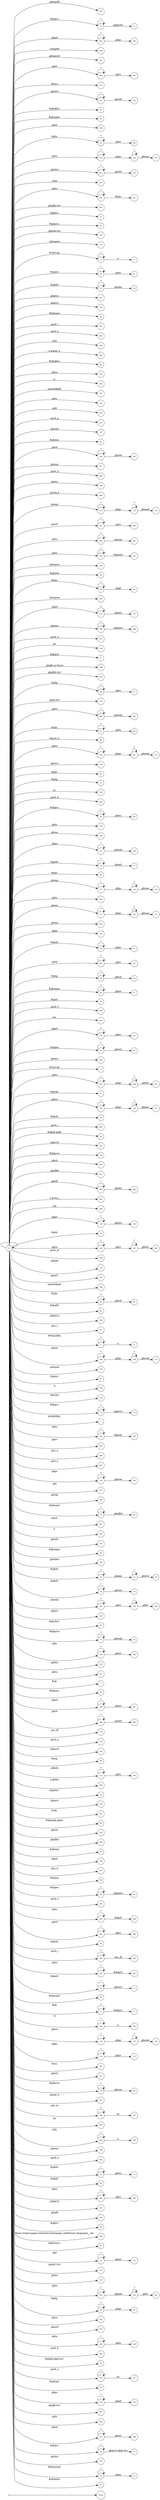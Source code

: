 digraph NFA {
  rankdir=LR;
  node [shape=circle, fontsize=10];
  __start [shape=point, label=""];
  __start -> None;
  158 [label="158"];
  70 [label="70"];
  105 [label="105"];
  182 [label="182"];
  296 [label="296"];
  161 [label="161"];
  260 [label="260"];
  273 [label="273"];
  211 [label="211"];
  83 [label="83"];
  54 [label="54"];
  51 [label="51"];
  259 [label="259"];
  237 [label="237"];
  95 [label="95"];
  123 [label="123"];
  213 [label="213"];
  291 [label="291"];
  230 [label="230"];
  200 [label="200"];
  112 [label="112"];
  119 [label="119"];
  138 [label="138"];
  11 [label="11"];
  81 [label="81"];
  133 [label="133"];
  155 [label="155"];
  157 [label="157"];
  3 [label="3"];
  66 [label="66"];
  25 [label="25"];
  187 [label="187"];
  193 [label="193"];
  46 [label="46"];
  287 [label="287"];
  265 [label="265"];
  293 [label="293"];
  299 [label="299"];
  84 [label="84"];
  252 [label="252"];
  140 [label="140"];
  305 [label="305"];
  227 [label="227"];
  261 [label="261"];
  245 [label="245"];
  307 [label="307"];
  48 [label="48"];
  144 [label="144"];
  171 [label="171"];
  263 [label="263"];
  281 [label="281"];
  147 [label="147"];
  45 [label="45"];
  206 [label="206"];
  251 [label="251"];
  173 [label="173"];
  286 [label="286"];
  239 [label="239"];
  15 [label="15"];
  149 [label="149"];
  268 [label="268"];
  116 [label="116"];
  114 [label="114"];
  19 [label="19"];
  257 [label="257"];
  242 [label="242"];
  226 [label="226"];
  23 [label="23"];
  62 [label="62"];
  73 [label="73"];
  248 [label="248"];
  162 [label="162"];
  39 [label="39"];
  89 [label="89"];
  160 [label="160"];
  172 [label="172"];
  188 [label="188"];
  275 [label="275"];
  9 [label="9"];
  96 [label="96"];
  103 [label="103"];
  277 [label="277"];
  21 [label="21"];
  4 [label="4"];
  37 [label="37"];
  198 [label="198"];
  202 [label="202"];
  30 [label="30"];
  142 [label="142"];
  240 [label="240"];
  91 [label="91"];
  99 [label="99"];
  209 [label="209"];
  120 [label="120"];
  258 [label="258"];
  150 [label="150"];
  85 [label="85"];
  27 [label="27"];
  217 [label="217"];
  308 [label="308"];
  282 [label="282"];
  68 [label="68"];
  219 [label="219"];
  146 [label="146"];
  233 [label="233"];
  295 [label="295"];
  137 [label="137"];
  16 [label="16"];
  88 [label="88"];
  64 [label="64"];
  117 [label="117"];
  249 [label="249"];
  111 [label="111"];
  250 [label="250"];
  256 [label="256"];
  78 [label="78"];
  127 [label="127"];
  141 [label="141"];
  26 [label="26"];
  207 [label="207"];
  214 [label="214"];
  20 [label="20"];
  216 [label="216"];
  285 [label="285"];
  32 [label="32"];
  50 [label="50"];
  44 [label="44"];
  280 [label="280"];
  302 [label="302"];
  223 [label="223"];
  170 [label="170"];
  53 [label="53"];
  61 [label="61"];
  164 [label="164"];
  225 [label="225"];
  234 [label="234"];
  2 [label="2"];
  235 [label="235"];
  41 [label="41"];
  129 [label="129"];
  115 [label="115"];
  189 [label="189"];
  43 [label="43"];
  283 [label="283"];
  121 [label="121"];
  35 [label="35"];
  191 [label="191"];
  33 [label="33"];
  76 [label="76"];
  204 [label="204"];
  205 [label="205"];
  201 [label="201"];
  255 [label="255"];
  300 [label="300"];
  29 [label="29"];
  290 [label="290"];
  178 [label="178"];
  241 [label="241"];
  10 [label="10"];
  246 [label="246"];
  288 [label="288"];
  134 [label="134"];
  152 [label="152"];
  181 [label="181"];
  306 [label="306"];
  130 [label="130"];
  93 [label="93"];
  122 [label="122"];
  82 [label="82"];
  168 [label="168"];
  190 [label="190"];
  271 [label="271"];
  5 [label="5"];
  108 [label="108"];
  125 [label="125"];
  13 [label="13"];
  159 [label="159"];
  31 [label="31"];
  87 [label="87"];
  128 [label="128"];
  289 [label="289"];
  102 [label="102"];
  124 [label="124"];
  72 [label="72"];
  6 [label="6"];
  1 [label="1"];
  224 [label="224"];
  253 [label="253"];
  269 [label="269"];
  267 [label="267"];
  139 [label="139"];
  215 [label="215"];
  143 [label="143"];
  47 [label="47"];
  304 [label="304"];
  229 [label="229"];
  297 [label="297"];
  154 [label="154"];
  49 [label="49"];
  156 [label="156"];
  166 [label="166"];
  22 [label="22"];
  18 [label="18"];
  184 [label="184"];
  69 [label="69"];
  118 [label="118"];
  195 [label="195"];
  40 [label="40"];
  77 [label="77"];
  165 [label="165"];
  218 [label="218"];
  221 [label="221"];
  231 [label="231"];
  177 [label="177"];
  7 [label="7"];
  65 [label="65"];
  180 [label="180"];
  208 [label="208"];
  274 [label="274"];
  279 [label="279"];
  192 [label="192"];
  98 [label="98"];
  135 [label="135"];
  298 [label="298"];
  109 [label="109"];
  42 [label="42"];
  194 [label="194"];
  301 [label="301"];
  58 [label="58"];
  220 [label="220"];
  199 [label="199"];
  113 [label="113"];
  247 [label="247"];
  55 [label="55"];
  169 [label="169"];
  175 [label="175"];
  71 [label="71"];
  270 [label="270"];
  136 [label="136"];
  60 [label="60"];
  63 [label="63"];
  278 [label="278"];
  80 [label="80"];
  228 [label="228"];
  185 [label="185"];
  203 [label="203"];
  38 [label="38"];
  212 [label="212"];
  17 [label="17"];
  284 [label="284"];
  222 [label="222"];
  14 [label="14"];
  56 [label="56"];
  90 [label="90"];
  94 [label="94"];
  8 [label="8"];
  104 [label="104"];
  67 [label="67"];
  126 [label="126"];
  176 [label="176"];
  236 [label="236"];
  303 [label="303"];
  151 [label="151"];
  92 [label="92"];
  79 [label="79"];
  272 [label="272"];
  106 [label="106"];
  186 [label="186"];
  292 [label="292"];
  294 [label="294"];
  148 [label="148"];
  262 [label="262"];
  12 [label="12"];
  34 [label="34"];
  244 [label="244"];
  101 [label="101"];
  179 [label="179"];
  24 [label="24"];
  196 [label="196"];
  75 [label="75"];
  86 [label="86"];
  100 [label="100"];
  97 [label="97"];
  107 [label="107"];
  131 [label="131"];
  132 [label="132"];
  153 [label="153"];
  163 [label="163"];
  232 [label="232"];
  243 [label="243"];
  0 [label="0"];
  28 [label="28"];
  183 [label="183"];
  254 [label="254"];
  145 [label="145"];
  238 [label="238"];
  266 [label="266"];
  36 [label="36"];
  276 [label="276"];
  59 [label="59"];
  174 [label="174"];
  197 [label="197"];
  264 [label="264"];
  167 [label="167"];
  110 [label="110"];
  74 [label="74"];
  210 [label="210"];
  52 [label="52"];
  57 [label="57"];
  { node [shape=doublecircle]; 1 2 4 6 7 9 10 11 13 15 17 19 21 24 26 27 29 31 33 34 35 36 37 38 39 40 41 42 43 44 45 46 48 49 51 53 54 55 56 57 58 59 60 62 64 65 67 69 71 73 75 76 78 80 81 82 83 84 85 86 87 88 90 92 94 96 97 98 99 100 101 102 103 105 107 110 113 116 119 122 125 128 131 133 134 136 138 140 141 142 143 144 145 146 147 148 149 150 151 152 153 154 155 156 157 158 159 160 161 162 163 164 166 168 169 171 173 175 177 179 181 183 186 187 189 190 191 192 193 194 195 196 197 198 199 200 201 202 204 205 207 209 210 212 214 215 217 218 219 220 221 223 225 227 229 231 234 237 239 241 243 245 248 249 250 251 252 253 254 256 258 259 261 262 263 264 265 266 267 268 269 270 271 272 273 274 275 277 278 279 280 281 282 283 285 286 287 288 289 290 291 292 293 295 296 297 298 299 300 301 302 303 304 305 306 307 308 }
  0 -> 0 [label="*"];
  0 -> 1 [label="#GBMPAL"];
  0 -> 2 [label="#SIvCob"];
  0 -> 3 [label="#SIvCob"];
  3 -> 3 [label="*"];
  3 -> 4 [label="a"];
  0 -> 5 [label="#WqQANb"];
  5 -> 5 [label="*"];
  5 -> 6 [label="a"];
  0 -> 7 [label="#gb"];
  0 -> 8 [label="#gb"];
  8 -> 8 [label="*"];
  8 -> 9 [label="#gbprc"];
  0 -> 10 [label="#gbb"];
  0 -> 11 [label="#gbbw"];
  0 -> 12 [label="#gbd4"];
  12 -> 12 [label="*"];
  12 -> 13 [label=".gbmc"];
  0 -> 14 [label="#gbd4"];
  14 -> 14 [label="*"];
  14 -> 15 [label=".gbmcc"];
  0 -> 16 [label="#gbd4"];
  16 -> 16 [label="*"];
  16 -> 17 [label=".gbmh"];
  0 -> 18 [label="#gbd4"];
  18 -> 18 [label="*"];
  18 -> 19 [label=".gbmtc"];
  0 -> 20 [label="#gbd4"];
  20 -> 20 [label="*"];
  20 -> 21 [label=".gbpc"];
  0 -> 22 [label="#gbd4"];
  22 -> 22 [label="*"];
  22 -> 23 [label=".gbpgs"];
  23 -> 23 [label="*"];
  23 -> 24 [label=".gbmtc"];
  0 -> 25 [label="#gbd4"];
  25 -> 25 [label="*"];
  25 -> 26 [label=".gbsbic"];
  0 -> 27 [label="#gbg"];
  0 -> 28 [label="#gbg"];
  28 -> 28 [label="*"];
  28 -> 29 [label=".gbgt"];
  0 -> 30 [label="#gbg"];
  30 -> 30 [label="*"];
  30 -> 31 [label=".gbm"];
  0 -> 32 [label="#gbg"];
  32 -> 32 [label="*"];
  32 -> 33 [label=".gbtcb"];
  0 -> 34 [label="#gbg5"];
  0 -> 35 [label="#gbg6.gbgt"];
  0 -> 36 [label="#gbg6.gbgt-hvr"];
  0 -> 37 [label="#gbgs5"];
  0 -> 38 [label="#gbi4i"];
  0 -> 39 [label="#gbi4id"];
  0 -> 40 [label="#gbi4m1"];
  0 -> 41 [label="#gbi4s"];
  0 -> 42 [label="#gbi4s1"];
  0 -> 43 [label="#gbi4t"];
  0 -> 44 [label="#gbi5"];
  0 -> 45 [label="#gbmm"];
  0 -> 46 [label="#gbmpal"];
  0 -> 47 [label="#gbmpal"];
  47 -> 47 [label="*"];
  47 -> 48 [label=".gbqfbb"];
  0 -> 49 [label="#gbmpas"];
  0 -> 50 [label="#gbmpas"];
  50 -> 50 [label="*"];
  50 -> 51 [label=".gbmt"];
  0 -> 52 [label="#gbmpasb"];
  52 -> 52 [label="*"];
  52 -> 53 [label=".gbps"];
  0 -> 54 [label="#gbmpdv"];
  0 -> 55 [label="#gbmpi"];
  0 -> 56 [label="#gbmpid"];
  0 -> 57 [label="#gbmpiw"];
  0 -> 58 [label="#gbmplp.gbps"];
  0 -> 59 [label="#gbmps"];
  0 -> 60 [label="#gbpm"];
  0 -> 61 [label="#gbpm"];
  61 -> 61 [label="*"];
  61 -> 62 [label=".gbml1"];
  0 -> 63 [label="#gbpm"];
  63 -> 63 [label="*"];
  63 -> 64 [label=".gbpmtc"];
  0 -> 65 [label="#gbpms"];
  0 -> 66 [label="#gbprc"];
  66 -> 66 [label="*"];
  66 -> 67 [label=".gbm"];
  0 -> 68 [label="#gbprc"];
  68 -> 68 [label="*"];
  68 -> 69 [label=".gbmc"];
  0 -> 70 [label="#gbprc"];
  70 -> 70 [label="*"];
  70 -> 71 [label=".gbprcbc"];
  0 -> 72 [label="#gbprc"];
  72 -> 72 [label="*"];
  72 -> 73 [label=".gbprcx"];
  0 -> 74 [label="#gbprc"];
  74 -> 74 [label="*"];
  74 -> 75 [label=".gbprcx.gbgt-hvr"];
  0 -> 76 [label="#gbprca"];
  0 -> 77 [label="#gbprca"];
  77 -> 77 [label="*"];
  77 -> 78 [label=".gbmab"];
  0 -> 79 [label="#gbprca"];
  79 -> 79 [label="*"];
  79 -> 80 [label=".gbmac"];
  0 -> 81 [label="#gbprcs"];
  0 -> 82 [label="#gbqfb"];
  0 -> 83 [label="#gbqfbw"];
  0 -> 84 [label="#gbqfqw"];
  0 -> 85 [label="#gbs"];
  0 -> 86 [label="#gbx3"];
  0 -> 87 [label="#gbx4"];
  0 -> 88 [label="#gbz"];
  0 -> 89 [label="#gbz"];
  89 -> 89 [label="*"];
  89 -> 90 [label=".gbgt"];
  0 -> 91 [label="#gbz"];
  91 -> 91 [label="*"];
  91 -> 92 [label=".gbm"];
  0 -> 93 [label="#gbz"];
  93 -> 93 [label="*"];
  93 -> 94 [label=".gbtcb"];
  0 -> 95 [label="#gbz"];
  95 -> 95 [label="*"];
  95 -> 96 [label=".gbzt"];
  0 -> 97 [label="#gbztms1"];
  0 -> 98 [label="#gog"];
  0 -> 99 [label="#gssb_b"];
  0 -> 100 [label="#gws-output-pages-elements-homepage_additional_languages__als"];
  0 -> 101 [label=".GBMCC"];
  0 -> 102 [label=".H6sW5"];
  0 -> 103 [label=".ds"];
  0 -> 104 [label=".fl"];
  104 -> 104 [label="*"];
  104 -> 105 [label="a"];
  0 -> 106 [label=".gac_m"];
  106 -> 106 [label="*"];
  106 -> 107 [label="td"];
  0 -> 108 [label=".gbem"];
  108 -> 108 [label="*"];
  108 -> 109 [label=".gbgs"];
  109 -> 109 [label="*"];
  109 -> 110 [label=".gbmab"];
  0 -> 111 [label=".gbem"];
  111 -> 111 [label="*"];
  111 -> 112 [label=".gbgs"];
  112 -> 112 [label="*"];
  112 -> 113 [label=".gbmac"];
  0 -> 114 [label=".gbemi"];
  114 -> 114 [label="*"];
  114 -> 115 [label=".gbgs"];
  115 -> 115 [label="*"];
  115 -> 116 [label=".gbmab"];
  0 -> 117 [label=".gbemi"];
  117 -> 117 [label="*"];
  117 -> 118 [label=".gbgs"];
  118 -> 118 [label="*"];
  118 -> 119 [label=".gbmac"];
  0 -> 120 [label=".gbes"];
  120 -> 120 [label="*"];
  120 -> 121 [label=".gbgs"];
  121 -> 121 [label="*"];
  121 -> 122 [label=".gbmab"];
  0 -> 123 [label=".gbes"];
  123 -> 123 [label="*"];
  123 -> 124 [label=".gbgs"];
  124 -> 124 [label="*"];
  124 -> 125 [label=".gbmac"];
  0 -> 126 [label=".gbesi"];
  126 -> 126 [label="*"];
  126 -> 127 [label=".gbgs"];
  127 -> 127 [label="*"];
  127 -> 128 [label=".gbmab"];
  0 -> 129 [label=".gbesi"];
  129 -> 129 [label="*"];
  129 -> 130 [label=".gbgs"];
  130 -> 130 [label="*"];
  130 -> 131 [label=".gbmac"];
  0 -> 132 [label=".gbf"];
  132 -> 132 [label="*"];
  132 -> 133 [label=".gbmt"];
  0 -> 134 [label=".gbg4a"];
  0 -> 135 [label=".gbg4a"];
  135 -> 135 [label="*"];
  135 -> 136 [label=".gbts"];
  0 -> 137 [label=".gbgs"];
  137 -> 137 [label="*"];
  137 -> 138 [label=".gbmab"];
  0 -> 139 [label=".gbgs"];
  139 -> 139 [label="*"];
  139 -> 140 [label=".gbmac"];
  0 -> 141 [label=".gbgt"];
  0 -> 142 [label=".gbgt-hvr"];
  0 -> 143 [label=".gbi4p"];
  0 -> 144 [label=".gbm"];
  0 -> 145 [label=".gbm0l"];
  0 -> 146 [label=".gbma"];
  0 -> 147 [label=".gbmab"];
  0 -> 148 [label=".gbmac"];
  0 -> 149 [label=".gbmc"];
  0 -> 150 [label=".gbmcc"];
  0 -> 151 [label=".gbmh"];
  0 -> 152 [label=".gbml1"];
  0 -> 153 [label=".gbml1-hvr"];
  0 -> 154 [label=".gbmlb"];
  0 -> 155 [label=".gbmlb-hvr"];
  0 -> 156 [label=".gbmlbw"];
  0 -> 157 [label=".gbmpala"];
  0 -> 158 [label=".gbmpalb"];
  0 -> 159 [label=".gbmpia"];
  0 -> 160 [label=".gbmpiaa"];
  0 -> 161 [label=".gbmpiaw"];
  0 -> 162 [label=".gbmpnw"];
  0 -> 163 [label=".gbmt"];
  0 -> 164 [label=".gbmtc"];
  0 -> 165 [label=".gbn"];
  165 -> 165 [label="*"];
  165 -> 166 [label=".gbmt"];
  0 -> 167 [label=".gbnd"];
  167 -> 167 [label="*"];
  167 -> 168 [label=".gbmt"];
  0 -> 169 [label=".gbp0"];
  0 -> 170 [label=".gbp0"];
  170 -> 170 [label="*"];
  170 -> 171 [label=".gbps"];
  0 -> 172 [label=".gbp0"];
  172 -> 172 [label="*"];
  172 -> 173 [label=".gbps2"];
  0 -> 174 [label=".gbpc"];
  174 -> 174 [label="*"];
  174 -> 175 [label=".gbpd"];
  0 -> 176 [label=".gbpc"];
  176 -> 176 [label="*"];
  176 -> 177 [label=".gbps"];
  0 -> 178 [label=".gbpc"];
  178 -> 178 [label="*"];
  178 -> 179 [label=".gbps2"];
  0 -> 180 [label=".gbpd"];
  180 -> 180 [label="*"];
  180 -> 181 [label=".gbmt"];
  0 -> 182 [label=".gbpd"];
  182 -> 182 [label="*"];
  182 -> 183 [label=".gbps"];
  0 -> 184 [label=".gbpdjs"];
  184 -> 184 [label="*"];
  184 -> 185 [label=".gbto"];
  185 -> 185 [label="*"];
  185 -> 186 [label=".gbm"];
  0 -> 187 [label=".gbpmc"];
  0 -> 188 [label=".gbpmc"];
  188 -> 188 [label="*"];
  188 -> 189 [label=".gbpmtc"];
  0 -> 190 [label=".gbpms2"];
  0 -> 191 [label=".gbprcb"];
  0 -> 192 [label=".gbprcd"];
  0 -> 193 [label=".gbprci"];
  0 -> 194 [label=".gbprct"];
  0 -> 195 [label=".gbps2"];
  0 -> 196 [label=".gbqfb"];
  0 -> 197 [label=".gbqfb-hvr"];
  0 -> 198 [label=".gbqfb-no-focus"];
  0 -> 199 [label=".gbqfba"];
  0 -> 200 [label=".gbqfba-hvr"];
  0 -> 201 [label=".gbqfbb"];
  0 -> 202 [label=".gbqfbb-hvr"];
  0 -> 203 [label=".gbrtl"];
  203 -> 203 [label="*"];
  203 -> 204 [label=".gbm"];
  0 -> 205 [label=".gbsb"];
  0 -> 206 [label=".gbsb"];
  206 -> 206 [label="*"];
  206 -> 207 [label=".gbsbb"];
  0 -> 208 [label=".gbsb"];
  208 -> 208 [label="*"];
  208 -> 209 [label=".gbsbt"];
  0 -> 210 [label=".gbsbic"];
  0 -> 211 [label=".gbsbis"];
  211 -> 211 [label="*"];
  211 -> 212 [label=".gbsbb"];
  0 -> 213 [label=".gbsbis"];
  213 -> 213 [label="*"];
  213 -> 214 [label=".gbsbt"];
  0 -> 215 [label=".gbt"];
  0 -> 216 [label=".gbtb"];
  216 -> 216 [label="*"];
  216 -> 217 [label=".gbts"];
  0 -> 218 [label=".gbtb2"];
  0 -> 219 [label=".gbtc"];
  0 -> 220 [label=".gbtcb"];
  0 -> 221 [label=".gbto"];
  0 -> 222 [label=".gbto"];
  222 -> 222 [label="*"];
  222 -> 223 [label="#gbgs5"];
  0 -> 224 [label=".gbto"];
  224 -> 224 [label="*"];
  224 -> 225 [label="#gbi4i"];
  0 -> 226 [label=".gbto"];
  226 -> 226 [label="*"];
  226 -> 227 [label="#gbi4id"];
  0 -> 228 [label=".gbto"];
  228 -> 228 [label="*"];
  228 -> 229 [label="#gbi5"];
  0 -> 230 [label=".gbto"];
  230 -> 230 [label="*"];
  230 -> 231 [label="#gbs"];
  0 -> 232 [label=".gbto"];
  232 -> 232 [label="*"];
  232 -> 233 [label=".gbg4a"];
  233 -> 233 [label="*"];
  233 -> 234 [label=".gbts"];
  0 -> 235 [label=".gbto"];
  235 -> 235 [label="*"];
  235 -> 236 [label=".gbgt"];
  236 -> 236 [label="*"];
  236 -> 237 [label=".gbtb2"];
  0 -> 238 [label=".gbto"];
  238 -> 238 [label="*"];
  238 -> 239 [label=".gbm"];
  0 -> 240 [label=".gbto"];
  240 -> 240 [label="*"];
  240 -> 241 [label=".gbmab"];
  0 -> 242 [label=".gbto"];
  242 -> 242 [label="*"];
  242 -> 243 [label=".gbmac"];
  0 -> 244 [label=".gbto"];
  244 -> 244 [label="*"];
  244 -> 245 [label=".gbts"];
  0 -> 246 [label=".gbto"];
  246 -> 246 [label="*"];
  246 -> 247 [label=".gbzt"];
  247 -> 247 [label="*"];
  247 -> 248 [label=".gbtb2"];
  0 -> 249 [label=".gbts"];
  0 -> 250 [label=".gbtsa"];
  0 -> 251 [label=".gbxms"];
  0 -> 252 [label=".gbxo"];
  0 -> 253 [label=".gbxv"];
  0 -> 254 [label=".gbxx"];
  0 -> 255 [label=".gbz0l"];
  255 -> 255 [label="*"];
  255 -> 256 [label=".gbtb2"];
  0 -> 257 [label=".gbz0l"];
  257 -> 257 [label="*"];
  257 -> 258 [label=".gbts"];
  0 -> 259 [label=".gbzt"];
  0 -> 260 [label=".gbzt"];
  260 -> 260 [label="*"];
  260 -> 261 [label=".gbts"];
  0 -> 262 [label=".gsdd_a"];
  0 -> 263 [label=".gsfi"];
  0 -> 264 [label=".gsfs"];
  0 -> 265 [label=".gsib_a"];
  0 -> 266 [label=".gsib_b"];
  0 -> 267 [label=".gsls_a"];
  0 -> 268 [label=".gsmq_a"];
  0 -> 269 [label=".gsn_a"];
  0 -> 270 [label=".gsn_b"];
  0 -> 271 [label=".gsn_c"];
  0 -> 272 [label=".gspqs_b"];
  0 -> 273 [label=".gsq_a"];
  0 -> 274 [label=".gss_ifl"];
  0 -> 275 [label=".gssb_a"];
  0 -> 276 [label=".gssb_a"];
  276 -> 276 [label="*"];
  276 -> 277 [label="td"];
  0 -> 278 [label=".gssb_c"];
  0 -> 279 [label=".gssb_e"];
  0 -> 280 [label=".gssb_f"];
  0 -> 281 [label=".gssb_g"];
  0 -> 282 [label=".gssb_h"];
  0 -> 283 [label=".gssb_i"];
  0 -> 284 [label=".gssb_i"];
  284 -> 284 [label="*"];
  284 -> 285 [label=".gss_ifl"];
  0 -> 286 [label=".gssb_k"];
  0 -> 287 [label=".gssb_l"];
  0 -> 288 [label=".gssb_m"];
  0 -> 289 [label=".h"];
  0 -> 290 [label=".lsb"];
  0 -> 291 [label=".lsbb"];
  0 -> 292 [label=".lst"];
  0 -> 293 [label=".sblc"];
  0 -> 294 [label=".sblc"];
  294 -> 294 [label="*"];
  294 -> 295 [label="a"];
  0 -> 296 [label=".z4hgWe"];
  0 -> 297 [label="a"];
  0 -> 298 [label="a.gbiba"];
  0 -> 299 [label="a.gspqs_a"];
  0 -> 300 [label="a.gssb_j"];
  0 -> 301 [label="body"];
  0 -> 302 [label="em"];
  0 -> 303 [label="form"];
  0 -> 304 [label="input"];
  0 -> 305 [label="p"];
  0 -> 306 [label="span#gbg4"];
  0 -> 307 [label="span#gbg6"];
  0 -> 308 [label="td"];
}

